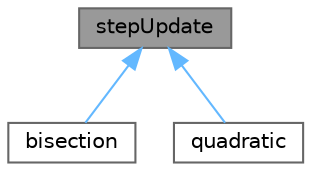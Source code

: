 digraph "stepUpdate"
{
 // LATEX_PDF_SIZE
  bgcolor="transparent";
  edge [fontname=Helvetica,fontsize=10,labelfontname=Helvetica,labelfontsize=10];
  node [fontname=Helvetica,fontsize=10,shape=box,height=0.2,width=0.4];
  Node1 [id="Node000001",label="stepUpdate",height=0.2,width=0.4,color="gray40", fillcolor="grey60", style="filled", fontcolor="black",tooltip="Abstract base class for step update methods used in line search."];
  Node1 -> Node2 [id="edge1_Node000001_Node000002",dir="back",color="steelblue1",style="solid",tooltip=" "];
  Node2 [id="Node000002",label="bisection",height=0.2,width=0.4,color="gray40", fillcolor="white", style="filled",URL="$classFoam_1_1bisection.html",tooltip="Reduces step by a given ratio."];
  Node1 -> Node3 [id="edge2_Node000001_Node000003",dir="back",color="steelblue1",style="solid",tooltip=" "];
  Node3 [id="Node000003",label="quadratic",height=0.2,width=0.4,color="gray40", fillcolor="white", style="filled",URL="$classFoam_1_1quadratic.html",tooltip="Fits a quadratic polynomial of the merit function as a function of step and finds the \"optimal\" value..."];
}
